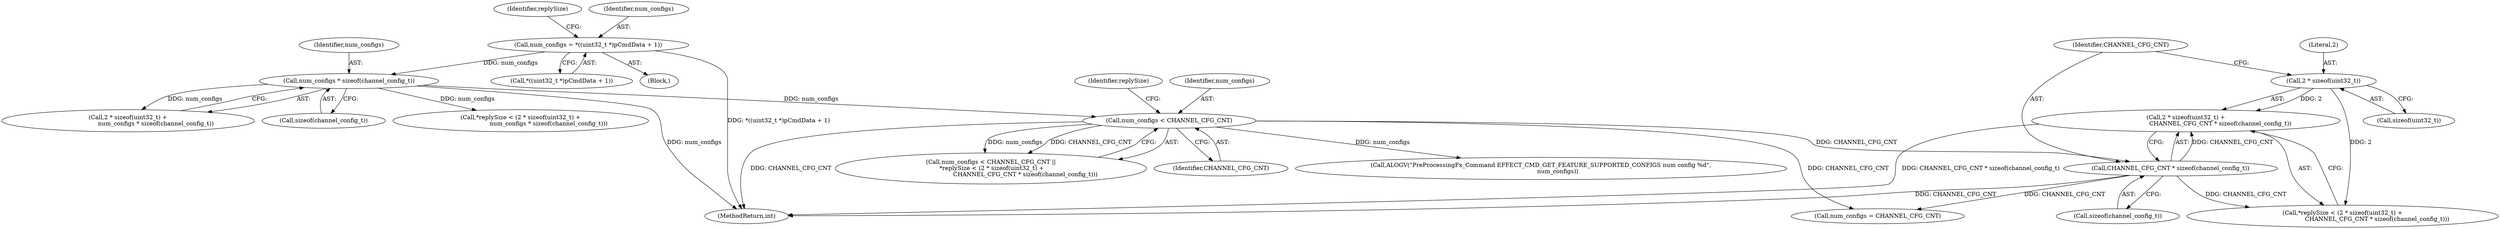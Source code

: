 digraph "0_Android_aeea52da00d210587fb3ed895de3d5f2e0264c88_9@API" {
"1000979" [label="(Call,2 * sizeof(uint32_t) +\n                                     CHANNEL_CFG_CNT * sizeof(channel_config_t))"];
"1000980" [label="(Call,2 * sizeof(uint32_t))"];
"1000984" [label="(Call,CHANNEL_CFG_CNT * sizeof(channel_config_t))"];
"1000973" [label="(Call,num_configs < CHANNEL_CFG_CNT)"];
"1000951" [label="(Call,num_configs * sizeof(channel_config_t))"];
"1000934" [label="(Call,num_configs = *((uint32_t *)pCmdData + 1))"];
"1000998" [label="(Call,num_configs = CHANNEL_CFG_CNT)"];
"1000978" [label="(Identifier,replySize)"];
"1000945" [label="(Identifier,replySize)"];
"1000980" [label="(Call,2 * sizeof(uint32_t))"];
"1000935" [label="(Identifier,num_configs)"];
"1000973" [label="(Call,num_configs < CHANNEL_CFG_CNT)"];
"1000979" [label="(Call,2 * sizeof(uint32_t) +\n                                     CHANNEL_CFG_CNT * sizeof(channel_config_t))"];
"1000865" [label="(Block,)"];
"1001007" [label="(Call,ALOGV(\"PreProcessingFx_Command EFFECT_CMD_GET_FEATURE_SUPPORTED_CONFIGS num config %d\",\n                  num_configs))"];
"1000972" [label="(Call,num_configs < CHANNEL_CFG_CNT ||\n *replySize < (2 * sizeof(uint32_t) +\n                                     CHANNEL_CFG_CNT * sizeof(channel_config_t)))"];
"1000936" [label="(Call,*((uint32_t *)pCmdData + 1))"];
"1000951" [label="(Call,num_configs * sizeof(channel_config_t))"];
"1000982" [label="(Call,sizeof(uint32_t))"];
"1000986" [label="(Call,sizeof(channel_config_t))"];
"1000975" [label="(Identifier,CHANNEL_CFG_CNT)"];
"1000974" [label="(Identifier,num_configs)"];
"1000976" [label="(Call,*replySize < (2 * sizeof(uint32_t) +\n                                     CHANNEL_CFG_CNT * sizeof(channel_config_t)))"];
"1001318" [label="(MethodReturn,int)"];
"1000943" [label="(Call,*replySize < (2 * sizeof(uint32_t) +\n                              num_configs * sizeof(channel_config_t)))"];
"1000946" [label="(Call,2 * sizeof(uint32_t) +\n                              num_configs * sizeof(channel_config_t))"];
"1000934" [label="(Call,num_configs = *((uint32_t *)pCmdData + 1))"];
"1000984" [label="(Call,CHANNEL_CFG_CNT * sizeof(channel_config_t))"];
"1000952" [label="(Identifier,num_configs)"];
"1000981" [label="(Literal,2)"];
"1000953" [label="(Call,sizeof(channel_config_t))"];
"1000985" [label="(Identifier,CHANNEL_CFG_CNT)"];
"1000979" -> "1000976"  [label="AST: "];
"1000979" -> "1000984"  [label="CFG: "];
"1000980" -> "1000979"  [label="AST: "];
"1000984" -> "1000979"  [label="AST: "];
"1000976" -> "1000979"  [label="CFG: "];
"1000979" -> "1001318"  [label="DDG: CHANNEL_CFG_CNT * sizeof(channel_config_t)"];
"1000980" -> "1000979"  [label="DDG: 2"];
"1000984" -> "1000979"  [label="DDG: CHANNEL_CFG_CNT"];
"1000980" -> "1000982"  [label="CFG: "];
"1000981" -> "1000980"  [label="AST: "];
"1000982" -> "1000980"  [label="AST: "];
"1000985" -> "1000980"  [label="CFG: "];
"1000980" -> "1000976"  [label="DDG: 2"];
"1000984" -> "1000986"  [label="CFG: "];
"1000985" -> "1000984"  [label="AST: "];
"1000986" -> "1000984"  [label="AST: "];
"1000984" -> "1001318"  [label="DDG: CHANNEL_CFG_CNT"];
"1000984" -> "1000976"  [label="DDG: CHANNEL_CFG_CNT"];
"1000973" -> "1000984"  [label="DDG: CHANNEL_CFG_CNT"];
"1000984" -> "1000998"  [label="DDG: CHANNEL_CFG_CNT"];
"1000973" -> "1000972"  [label="AST: "];
"1000973" -> "1000975"  [label="CFG: "];
"1000974" -> "1000973"  [label="AST: "];
"1000975" -> "1000973"  [label="AST: "];
"1000978" -> "1000973"  [label="CFG: "];
"1000972" -> "1000973"  [label="CFG: "];
"1000973" -> "1001318"  [label="DDG: CHANNEL_CFG_CNT"];
"1000973" -> "1000972"  [label="DDG: num_configs"];
"1000973" -> "1000972"  [label="DDG: CHANNEL_CFG_CNT"];
"1000951" -> "1000973"  [label="DDG: num_configs"];
"1000973" -> "1000998"  [label="DDG: CHANNEL_CFG_CNT"];
"1000973" -> "1001007"  [label="DDG: num_configs"];
"1000951" -> "1000946"  [label="AST: "];
"1000951" -> "1000953"  [label="CFG: "];
"1000952" -> "1000951"  [label="AST: "];
"1000953" -> "1000951"  [label="AST: "];
"1000946" -> "1000951"  [label="CFG: "];
"1000951" -> "1001318"  [label="DDG: num_configs"];
"1000951" -> "1000943"  [label="DDG: num_configs"];
"1000951" -> "1000946"  [label="DDG: num_configs"];
"1000934" -> "1000951"  [label="DDG: num_configs"];
"1000934" -> "1000865"  [label="AST: "];
"1000934" -> "1000936"  [label="CFG: "];
"1000935" -> "1000934"  [label="AST: "];
"1000936" -> "1000934"  [label="AST: "];
"1000945" -> "1000934"  [label="CFG: "];
"1000934" -> "1001318"  [label="DDG: *((uint32_t *)pCmdData + 1)"];
}
